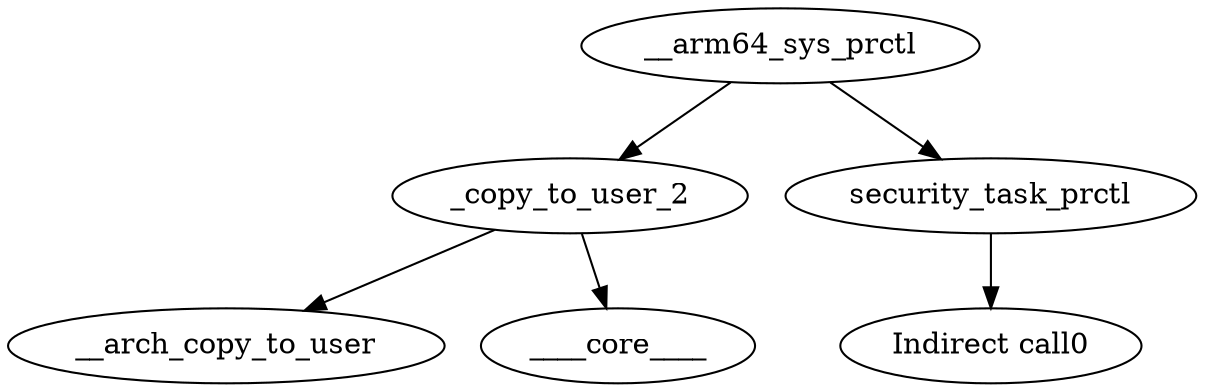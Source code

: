 digraph kerncollapsed {
    "__arm64_sys_prctl" [color="black"];
    "_copy_to_user_2" [color="black"];
    "__arch_copy_to_user" [color="black"];
    "security_task_prctl" [color="black"];
    "Indirect call0" [color="black"];
    "____core____" [color="kernel"];
    "__arm64_sys_prctl" -> "_copy_to_user_2" [color="black"];
    "__arm64_sys_prctl" -> "security_task_prctl" [color="black"];
    "_copy_to_user_2" -> "____core____" [color="black"];
    "_copy_to_user_2" -> "__arch_copy_to_user" [color="black"];
    "security_task_prctl" -> "Indirect call0" [color="black"];
}

